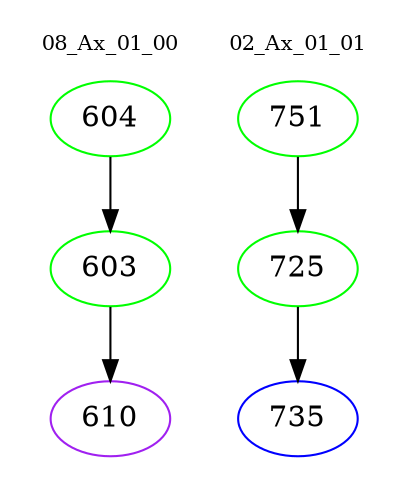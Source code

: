 digraph{
subgraph cluster_0 {
color = white
label = "08_Ax_01_00";
fontsize=10;
T0_604 [label="604", color="green"]
T0_604 -> T0_603 [color="black"]
T0_603 [label="603", color="green"]
T0_603 -> T0_610 [color="black"]
T0_610 [label="610", color="purple"]
}
subgraph cluster_1 {
color = white
label = "02_Ax_01_01";
fontsize=10;
T1_751 [label="751", color="green"]
T1_751 -> T1_725 [color="black"]
T1_725 [label="725", color="green"]
T1_725 -> T1_735 [color="black"]
T1_735 [label="735", color="blue"]
}
}

